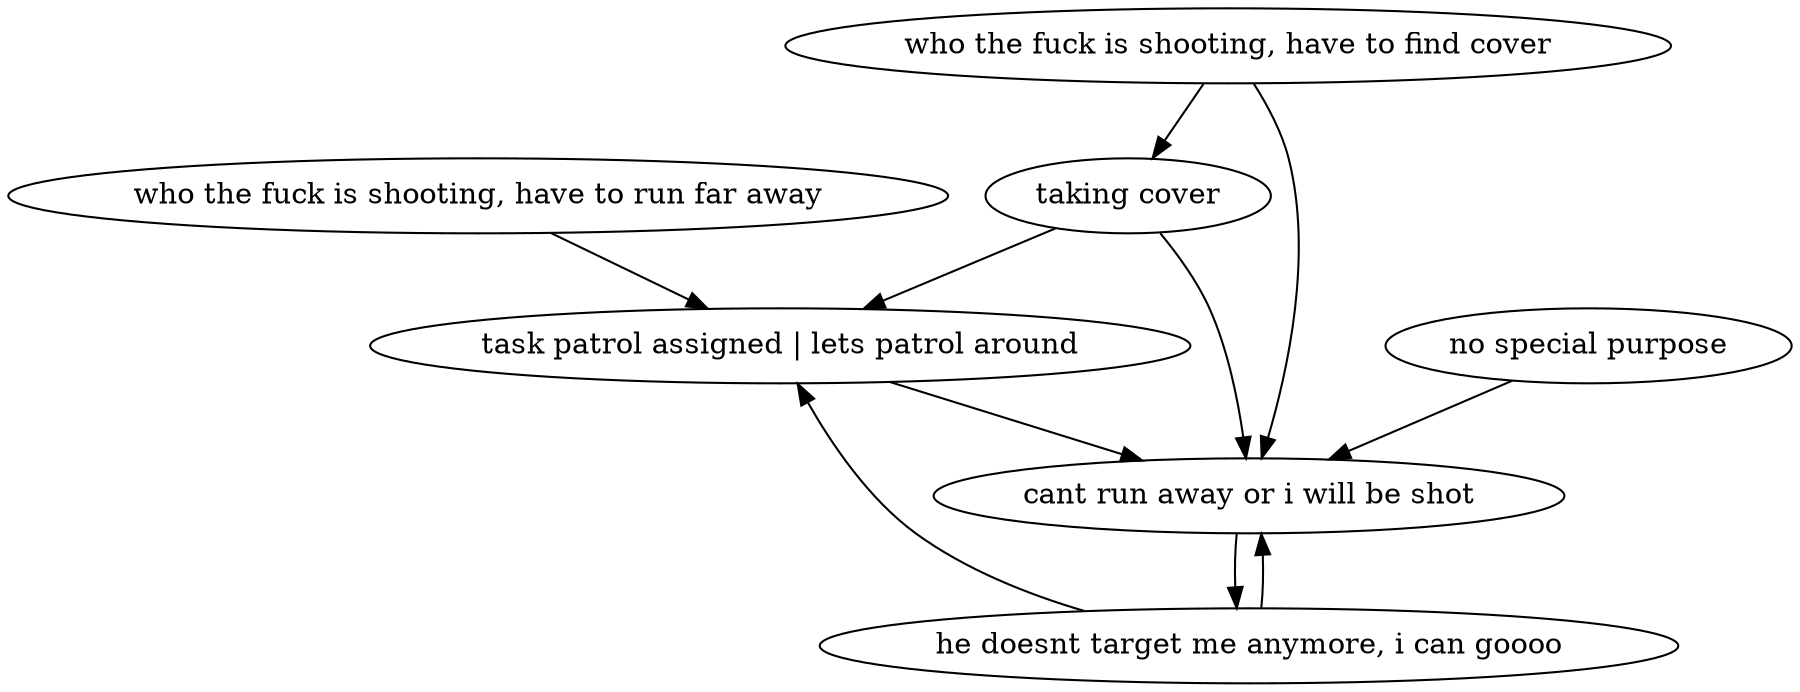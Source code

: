 digraph civs {
  flight[label="who the fuck is shooting, have to run far away"]
  hide[label="who the fuck is shooting, have to find cover"]
  hidden[label="taking cover"]
  patrol[label="task patrol assigned | lets patrol around"]
  surrendered[label="cant run away or i will be shot"]
  freetogo[label="he doesnt target me anymore, i can goooo"]
  idle[label="no special purpose"]

  freetogo -> patrol
  flight -> patrol
  hide -> hidden
  hidden -> patrol
  surrendered -> freetogo

  patrol -> surrendered
  hide -> surrendered
  hidden -> surrendered
  freetogo -> surrendered
  idle -> surrendered
}
